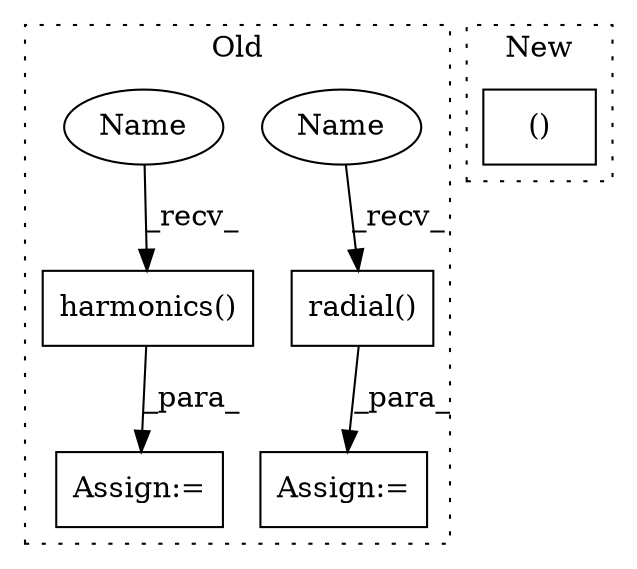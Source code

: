 digraph G {
subgraph cluster0 {
1 [label="harmonics()" a="75" s="9810,9828" l="15,1" shape="box"];
3 [label="radial()" a="75" s="9638,9677" l="12,1" shape="box"];
4 [label="Assign:=" a="68" s="9635" l="3" shape="box"];
5 [label="Assign:=" a="68" s="9807" l="3" shape="box"];
6 [label="Name" a="87" s="9638" l="4" shape="ellipse"];
7 [label="Name" a="87" s="9810" l="4" shape="ellipse"];
label = "Old";
style="dotted";
}
subgraph cluster1 {
2 [label="()" a="54" s="9575" l="4" shape="box"];
label = "New";
style="dotted";
}
1 -> 5 [label="_para_"];
3 -> 4 [label="_para_"];
6 -> 3 [label="_recv_"];
7 -> 1 [label="_recv_"];
}